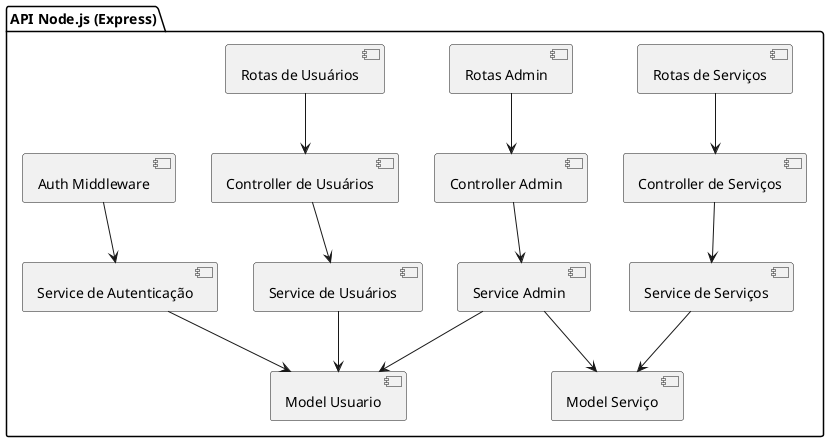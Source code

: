 @startuml DiagramaComponentes

package "API Node.js (Express)" {

  [Rotas de Usuários] --> [Controller de Usuários]
  [Controller de Usuários] --> [Service de Usuários]
  [Service de Usuários] --> [Model Usuario]

  [Rotas de Serviços] --> [Controller de Serviços]
  [Controller de Serviços] --> [Service de Serviços]
  [Service de Serviços] --> [Model Serviço]

  [Rotas Admin] --> [Controller Admin]
  [Controller Admin] --> [Service Admin]
  [Service Admin] --> [Model Usuario]
  [Service Admin] --> [Model Serviço]

  [Auth Middleware] --> [Service de Autenticação]
  [Service de Autenticação] --> [Model Usuario]
}

@enduml
